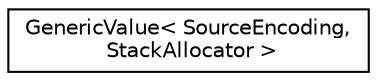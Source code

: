 digraph "Graphical Class Hierarchy"
{
  edge [fontname="Helvetica",fontsize="10",labelfontname="Helvetica",labelfontsize="10"];
  node [fontname="Helvetica",fontsize="10",shape=record];
  rankdir="LR";
  Node0 [label="GenericValue\< SourceEncoding,\l StackAllocator \>",height=0.2,width=0.4,color="black", fillcolor="white", style="filled",URL="$classGenericValue.html"];
}
